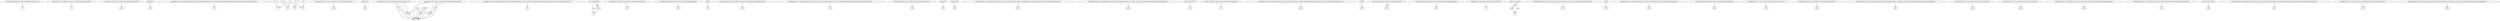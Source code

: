digraph g {
0[label="(org.eclipse.osgi.service.resolver.BundleDescription) $r13"]
1[label="r7"]
0->1[label=""]
2[label="@parameter1: org.eclipse.osgi.service.resolver.BundleDescription[]"]
3[label="r2"]
2->3[label=""]
4[label="(org.eclipse.osgi.service.resolver.VersionConstraint[]) $r26"]
5[label="$r27"]
4->5[label=""]
6[label="lengthof r2"]
7[label="$i0"]
6->7[label=""]
8[label="specialinvoke r0.<org.eclipse.osgi.internal.resolver.StateHelperImpl: java.util.Map getExportedPackageMap(org.eclipse.osgi.service.resolver.State)>(r1)"]
9[label="r3"]
8->9[label=""]
10[label="0"]
11[label="i4"]
10->11[label=""]
12[label="interfaceinvoke r32.<java.util.Iterator: java.lang.Object next()>()"]
13[label="$r24"]
12->13[label=""]
14[label="lengthof r8"]
15[label="$i9"]
14->15[label=""]
16[label="(org.eclipse.osgi.service.resolver.ExportPackageDescription) $r24"]
17[label="r28"]
16->17[label=""]
18[label="(org.eclipse.osgi.service.resolver.GenericDescription) $r21"]
19[label="$r38"]
18->19[label=""]
20[label="r37"]
20->19[label=""]
21[label="specialinvoke r0.<org.eclipse.osgi.internal.resolver.StateHelperImpl: java.util.Map getGenericsMap(org.eclipse.osgi.service.resolver.State,boolean)>(r1, 0)"]
22[label="r4"]
21->22[label=""]
23[label="java.util.HashSet"]
24[label="r5"]
23->24[label="type"]
25[label="r9 instanceof org.eclipse.osgi.service.resolver.HostSpecification"]
26[label="$z7"]
25->26[label=""]
27[label="r9 instanceof org.eclipse.osgi.service.resolver.BundleSpecification"]
28[label="$z1"]
27->28[label=""]
29[label="null"]
29->19[label=""]
30[label="r8[i6]"]
31[label="r9"]
30->31[label=""]
18->20[label=""]
32[label="r29[i7]"]
32->17[label=""]
33[label="interfaceinvoke r4.<java.util.Map: java.lang.Object get(java.lang.Object)>($r19)"]
34[label="$r20"]
33->34[label=""]
35[label="r33"]
16->35[label=""]
36[label="i7 + 1"]
37[label="i7"]
36->37[label=""]
38[label="i5"]
10->38[label=""]
39[label="interfaceinvoke r1.<org.eclipse.osgi.service.resolver.State: org.eclipse.osgi.service.resolver.BundleDescription[] getBundles(java.lang.String)>($r14)"]
40[label="r29"]
39->40[label=""]
41[label="interfaceinvoke r35.<java.util.Set: java.util.Iterator iterator()>()"]
42[label="r36"]
41->42[label=""]
43[label="$r34"]
43->17[label=""]
20->17[label=""]
44[label="lengthof r2"]
45[label="$i1"]
44->45[label=""]
46[label="lengthof r29"]
47[label="$i8"]
46->47[label=""]
18->17[label=""]
48[label="interfaceinvoke r9.<org.eclipse.osgi.service.resolver.VersionConstraint: boolean isSatisfiedBy(org.eclipse.osgi.service.resolver.BaseDescription)>(r33)"]
49[label="$z11"]
48->49[label=""]
50[label="interfaceinvoke r28.<org.eclipse.osgi.service.resolver.BaseDescription: org.eclipse.osgi.service.resolver.BundleDescription getSupplier()>()"]
51[label="$r15"]
50->51[label=""]
52[label="$r10"]
23->52[label="type"]
53[label="(java.util.Set) $r23"]
54[label="r31"]
53->54[label=""]
55[label="@this: org.eclipse.osgi.internal.resolver.StateHelperImpl"]
56[label="r0"]
55->56[label=""]
29->17[label=""]
57[label="$r30"]
32->57[label=""]
58[label="interfaceinvoke r9.<org.eclipse.osgi.service.resolver.VersionConstraint: boolean isSatisfiedBy(org.eclipse.osgi.service.resolver.BaseDescription)>(r37)"]
59[label="$z10"]
58->59[label=""]
60[label="i6 + 1"]
61[label="i6"]
60->61[label=""]
62[label="r29[i7]"]
63[label="$r18"]
62->63[label=""]
64[label="org.eclipse.osgi.service.resolver.VersionConstraint[]"]
65[label="$r25"]
64->65[label="type"]
29->43[label=""]
66[label="i5 + 1"]
66->38[label=""]
67[label="r9 instanceof org.eclipse.osgi.service.resolver.ImportPackageSpecification"]
68[label="$z8"]
67->68[label=""]
69[label="@parameter0: org.eclipse.osgi.service.resolver.State"]
70[label="r1"]
69->70[label=""]
71[label="java.util.ArrayList"]
72[label="$r11"]
71->72[label="type"]
73[label="r6"]
72->73[label=""]
74[label="interfaceinvoke r9.<org.eclipse.osgi.service.resolver.VersionConstraint: java.lang.String getName()>()"]
75[label="$r22"]
74->75[label=""]
16->43[label=""]
76[label="r2[i4]"]
77[label="$r12"]
76->77[label=""]
35->17[label=""]
78[label="interfaceinvoke r9.<org.eclipse.osgi.service.resolver.VersionConstraint: java.lang.String getName()>()"]
79[label="$r14"]
78->79[label=""]
52->24[label=""]
29->57[label=""]
80[label="r9 instanceof org.eclipse.osgi.service.resolver.GenericSpecification"]
81[label="$z9"]
80->81[label=""]
82[label="interfaceinvoke r31.<java.util.Set: java.util.Iterator iterator()>()"]
83[label="r32"]
82->83[label=""]
10->37[label=""]
10->61[label=""]
84[label="interfaceinvoke r36.<java.util.Iterator: java.lang.Object next()>()"]
85[label="$r21"]
84->85[label=""]
86[label="interfaceinvoke r28.<org.eclipse.osgi.service.resolver.BaseDescription: org.eclipse.osgi.service.resolver.BundleDescription getSupplier()>()"]
87[label="$r17"]
86->87[label=""]
88[label="interfaceinvoke r32.<java.util.Iterator: boolean hasNext()>()"]
89[label="$z12"]
88->89[label=""]
90[label="interfaceinvoke r36.<java.util.Iterator: boolean hasNext()>()"]
91[label="$z13"]
90->91[label=""]
92[label="interfaceinvoke r9.<org.eclipse.osgi.service.resolver.VersionConstraint: java.lang.String getName()>()"]
93[label="$r19"]
92->93[label=""]
35->43[label=""]
94[label="interfaceinvoke $r15.<org.eclipse.osgi.service.resolver.BundleDescription: boolean isResolved()>()"]
95[label="$z2"]
94->95[label=""]
96[label="i4 + 1"]
96->11[label=""]
97[label="(java.util.Set) $r20"]
98[label="r35"]
97->98[label=""]
71->73[label="type"]
99[label="interfaceinvoke r9.<org.eclipse.osgi.service.resolver.VersionConstraint: boolean isSatisfiedBy(org.eclipse.osgi.service.resolver.BaseDescription)>($r18)"]
100[label="$z6"]
99->100[label=""]
101[label="interfaceinvoke r3.<java.util.Map: java.lang.Object get(java.lang.Object)>($r22)"]
102[label="$r23"]
101->102[label=""]
103[label="interfaceinvoke r28.<org.eclipse.osgi.service.resolver.BaseDescription: org.eclipse.osgi.service.resolver.BundleDescription getSupplier()>()"]
104[label="$r16"]
103->104[label=""]
57->17[label=""]
19->17[label=""]
}